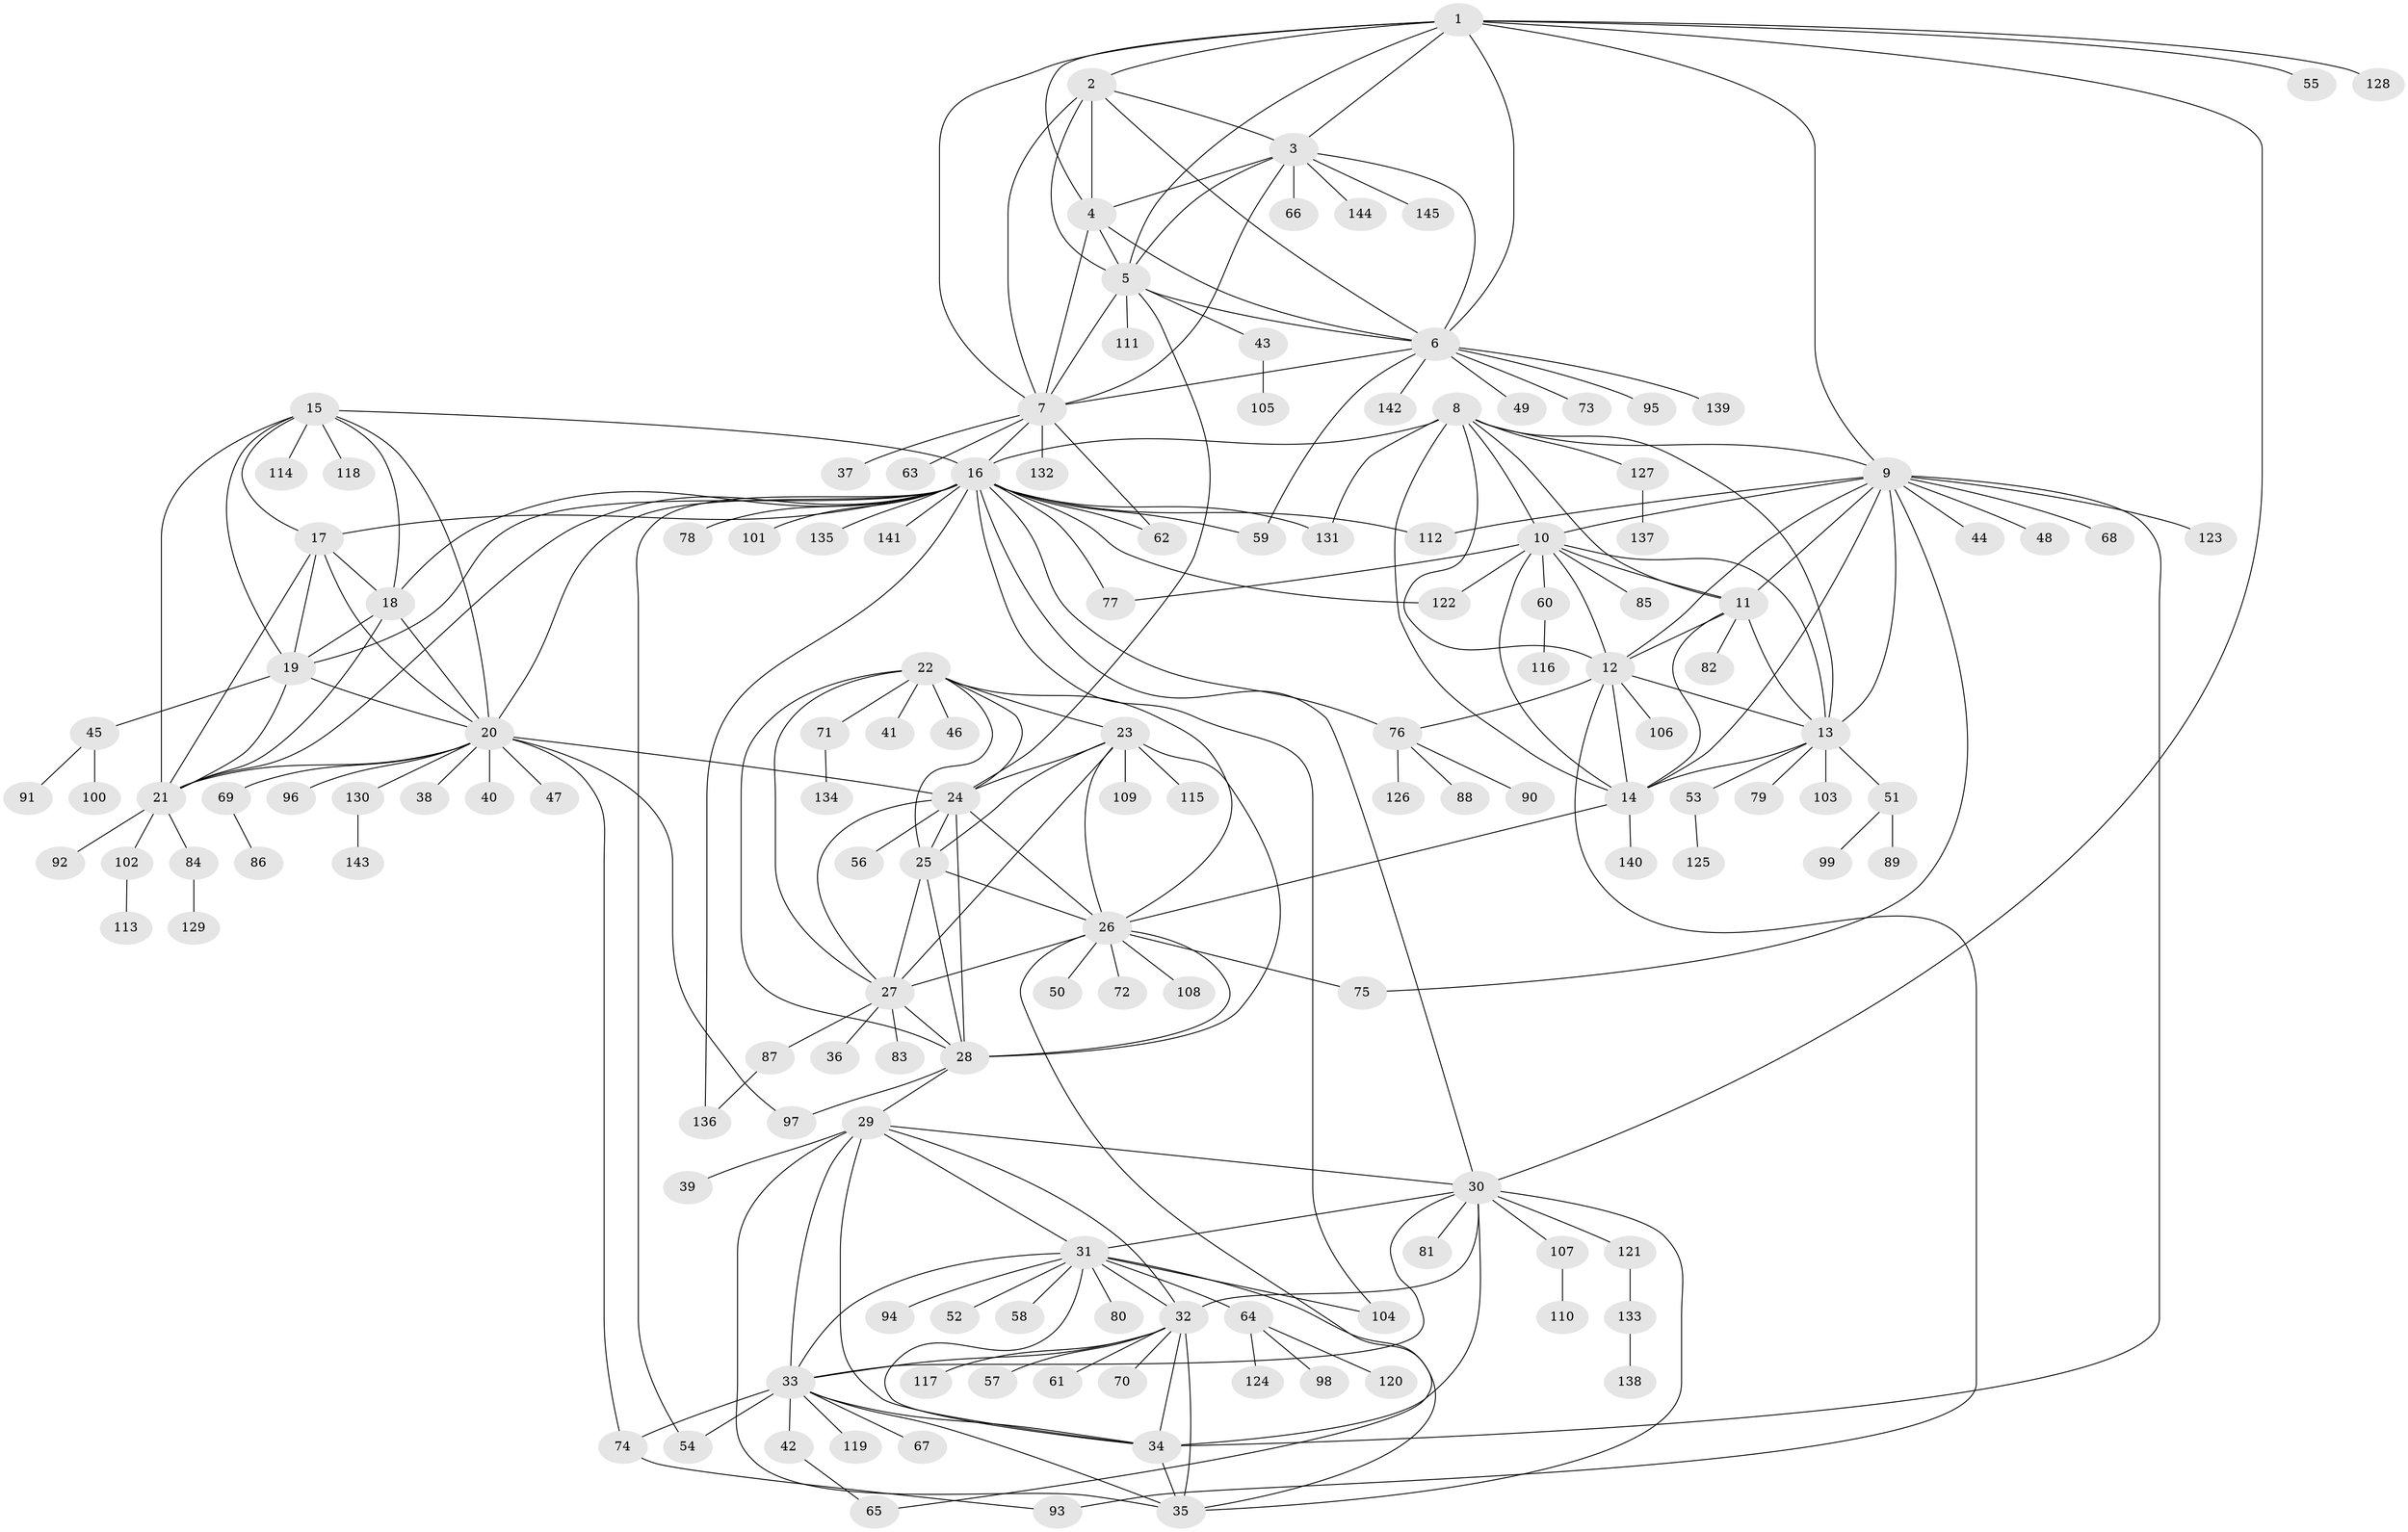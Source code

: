 // coarse degree distribution, {7: 0.04310344827586207, 4: 0.017241379310344827, 13: 0.008620689655172414, 8: 0.017241379310344827, 25: 0.008620689655172414, 12: 0.017241379310344827, 6: 0.02586206896551724, 10: 0.017241379310344827, 5: 0.02586206896551724, 14: 0.008620689655172414, 9: 0.034482758620689655, 11: 0.008620689655172414, 1: 0.6206896551724138, 2: 0.13793103448275862, 3: 0.008620689655172414}
// Generated by graph-tools (version 1.1) at 2025/42/03/06/25 10:42:11]
// undirected, 145 vertices, 240 edges
graph export_dot {
graph [start="1"]
  node [color=gray90,style=filled];
  1;
  2;
  3;
  4;
  5;
  6;
  7;
  8;
  9;
  10;
  11;
  12;
  13;
  14;
  15;
  16;
  17;
  18;
  19;
  20;
  21;
  22;
  23;
  24;
  25;
  26;
  27;
  28;
  29;
  30;
  31;
  32;
  33;
  34;
  35;
  36;
  37;
  38;
  39;
  40;
  41;
  42;
  43;
  44;
  45;
  46;
  47;
  48;
  49;
  50;
  51;
  52;
  53;
  54;
  55;
  56;
  57;
  58;
  59;
  60;
  61;
  62;
  63;
  64;
  65;
  66;
  67;
  68;
  69;
  70;
  71;
  72;
  73;
  74;
  75;
  76;
  77;
  78;
  79;
  80;
  81;
  82;
  83;
  84;
  85;
  86;
  87;
  88;
  89;
  90;
  91;
  92;
  93;
  94;
  95;
  96;
  97;
  98;
  99;
  100;
  101;
  102;
  103;
  104;
  105;
  106;
  107;
  108;
  109;
  110;
  111;
  112;
  113;
  114;
  115;
  116;
  117;
  118;
  119;
  120;
  121;
  122;
  123;
  124;
  125;
  126;
  127;
  128;
  129;
  130;
  131;
  132;
  133;
  134;
  135;
  136;
  137;
  138;
  139;
  140;
  141;
  142;
  143;
  144;
  145;
  1 -- 2;
  1 -- 3;
  1 -- 4;
  1 -- 5;
  1 -- 6;
  1 -- 7;
  1 -- 9;
  1 -- 30;
  1 -- 55;
  1 -- 128;
  2 -- 3;
  2 -- 4;
  2 -- 5;
  2 -- 6;
  2 -- 7;
  3 -- 4;
  3 -- 5;
  3 -- 6;
  3 -- 7;
  3 -- 66;
  3 -- 144;
  3 -- 145;
  4 -- 5;
  4 -- 6;
  4 -- 7;
  5 -- 6;
  5 -- 7;
  5 -- 24;
  5 -- 43;
  5 -- 111;
  6 -- 7;
  6 -- 49;
  6 -- 59;
  6 -- 73;
  6 -- 95;
  6 -- 139;
  6 -- 142;
  7 -- 16;
  7 -- 37;
  7 -- 62;
  7 -- 63;
  7 -- 132;
  8 -- 9;
  8 -- 10;
  8 -- 11;
  8 -- 12;
  8 -- 13;
  8 -- 14;
  8 -- 16;
  8 -- 127;
  8 -- 131;
  9 -- 10;
  9 -- 11;
  9 -- 12;
  9 -- 13;
  9 -- 14;
  9 -- 34;
  9 -- 44;
  9 -- 48;
  9 -- 68;
  9 -- 75;
  9 -- 112;
  9 -- 123;
  10 -- 11;
  10 -- 12;
  10 -- 13;
  10 -- 14;
  10 -- 60;
  10 -- 77;
  10 -- 85;
  10 -- 122;
  11 -- 12;
  11 -- 13;
  11 -- 14;
  11 -- 82;
  12 -- 13;
  12 -- 14;
  12 -- 76;
  12 -- 93;
  12 -- 106;
  13 -- 14;
  13 -- 51;
  13 -- 53;
  13 -- 79;
  13 -- 103;
  14 -- 26;
  14 -- 140;
  15 -- 16;
  15 -- 17;
  15 -- 18;
  15 -- 19;
  15 -- 20;
  15 -- 21;
  15 -- 114;
  15 -- 118;
  16 -- 17;
  16 -- 18;
  16 -- 19;
  16 -- 20;
  16 -- 21;
  16 -- 30;
  16 -- 54;
  16 -- 59;
  16 -- 62;
  16 -- 76;
  16 -- 77;
  16 -- 78;
  16 -- 101;
  16 -- 104;
  16 -- 112;
  16 -- 122;
  16 -- 131;
  16 -- 135;
  16 -- 136;
  16 -- 141;
  17 -- 18;
  17 -- 19;
  17 -- 20;
  17 -- 21;
  18 -- 19;
  18 -- 20;
  18 -- 21;
  19 -- 20;
  19 -- 21;
  19 -- 45;
  20 -- 21;
  20 -- 24;
  20 -- 38;
  20 -- 40;
  20 -- 47;
  20 -- 69;
  20 -- 74;
  20 -- 96;
  20 -- 97;
  20 -- 130;
  21 -- 84;
  21 -- 92;
  21 -- 102;
  22 -- 23;
  22 -- 24;
  22 -- 25;
  22 -- 26;
  22 -- 27;
  22 -- 28;
  22 -- 41;
  22 -- 46;
  22 -- 71;
  23 -- 24;
  23 -- 25;
  23 -- 26;
  23 -- 27;
  23 -- 28;
  23 -- 109;
  23 -- 115;
  24 -- 25;
  24 -- 26;
  24 -- 27;
  24 -- 28;
  24 -- 56;
  25 -- 26;
  25 -- 27;
  25 -- 28;
  26 -- 27;
  26 -- 28;
  26 -- 50;
  26 -- 65;
  26 -- 72;
  26 -- 75;
  26 -- 108;
  27 -- 28;
  27 -- 36;
  27 -- 83;
  27 -- 87;
  28 -- 29;
  28 -- 97;
  29 -- 30;
  29 -- 31;
  29 -- 32;
  29 -- 33;
  29 -- 34;
  29 -- 35;
  29 -- 39;
  30 -- 31;
  30 -- 32;
  30 -- 33;
  30 -- 34;
  30 -- 35;
  30 -- 81;
  30 -- 107;
  30 -- 121;
  31 -- 32;
  31 -- 33;
  31 -- 34;
  31 -- 35;
  31 -- 52;
  31 -- 58;
  31 -- 64;
  31 -- 80;
  31 -- 94;
  31 -- 104;
  32 -- 33;
  32 -- 34;
  32 -- 35;
  32 -- 57;
  32 -- 61;
  32 -- 70;
  32 -- 117;
  33 -- 34;
  33 -- 35;
  33 -- 42;
  33 -- 54;
  33 -- 67;
  33 -- 74;
  33 -- 119;
  34 -- 35;
  42 -- 65;
  43 -- 105;
  45 -- 91;
  45 -- 100;
  51 -- 89;
  51 -- 99;
  53 -- 125;
  60 -- 116;
  64 -- 98;
  64 -- 120;
  64 -- 124;
  69 -- 86;
  71 -- 134;
  74 -- 93;
  76 -- 88;
  76 -- 90;
  76 -- 126;
  84 -- 129;
  87 -- 136;
  102 -- 113;
  107 -- 110;
  121 -- 133;
  127 -- 137;
  130 -- 143;
  133 -- 138;
}
